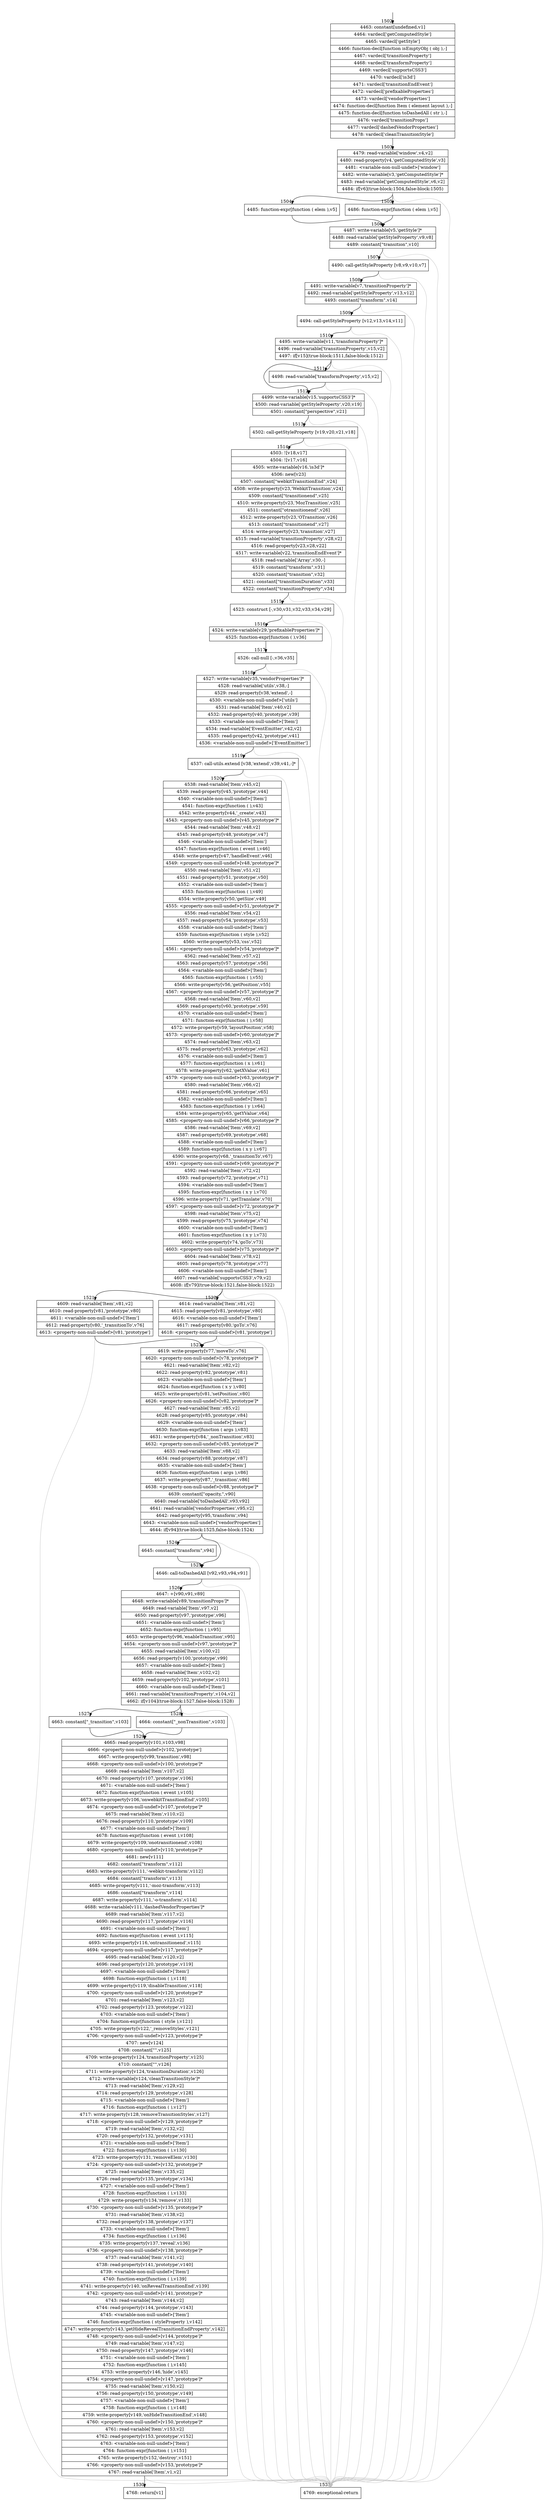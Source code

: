 digraph {
rankdir="TD"
BB_entry100[shape=none,label=""];
BB_entry100 -> BB1502 [tailport=s, headport=n, headlabel="    1502"]
BB1502 [shape=record label="{4463: constant[undefined,v1]|4464: vardecl['getComputedStyle']|4465: vardecl['getStyle']|4466: function-decl[function isEmptyObj ( obj ),-]|4467: vardecl['transitionProperty']|4468: vardecl['transformProperty']|4469: vardecl['supportsCSS3']|4470: vardecl['is3d']|4471: vardecl['transitionEndEvent']|4472: vardecl['prefixableProperties']|4473: vardecl['vendorProperties']|4474: function-decl[function Item ( element layout ),-]|4475: function-decl[function toDashedAll ( str ),-]|4476: vardecl['transitionProps']|4477: vardecl['dashedVendorProperties']|4478: vardecl['cleanTransitionStyle']}" ] 
BB1502 -> BB1503 [tailport=s, headport=n, headlabel="      1503"]
BB1503 [shape=record label="{4479: read-variable['window',v4,v2]|4480: read-property[v4,'getComputedStyle',v3]|4481: \<variable-non-null-undef\>['window']|4482: write-variable[v3,'getComputedStyle']*|4483: read-variable['getComputedStyle',v6,v2]|4484: if[v6](true-block:1504,false-block:1505)}" ] 
BB1503 -> BB1504 [tailport=s, headport=n, headlabel="      1504"]
BB1503 -> BB1505 [tailport=s, headport=n, headlabel="      1505"]
BB1503 -> BB1531 [tailport=s, headport=n, color=gray, headlabel="      1531"]
BB1504 [shape=record label="{4485: function-expr[function ( elem ),v5]}" ] 
BB1504 -> BB1506 [tailport=s, headport=n, headlabel="      1506"]
BB1505 [shape=record label="{4486: function-expr[function ( elem ),v5]}" ] 
BB1505 -> BB1506 [tailport=s, headport=n]
BB1506 [shape=record label="{4487: write-variable[v5,'getStyle']*|4488: read-variable['getStyleProperty',v9,v8]|4489: constant[\"transition\",v10]}" ] 
BB1506 -> BB1507 [tailport=s, headport=n, headlabel="      1507"]
BB1506 -> BB1531 [tailport=s, headport=n, color=gray]
BB1507 [shape=record label="{4490: call-getStyleProperty [v8,v9,v10,v7]}" ] 
BB1507 -> BB1508 [tailport=s, headport=n, headlabel="      1508"]
BB1507 -> BB1531 [tailport=s, headport=n, color=gray]
BB1508 [shape=record label="{4491: write-variable[v7,'transitionProperty']*|4492: read-variable['getStyleProperty',v13,v12]|4493: constant[\"transform\",v14]}" ] 
BB1508 -> BB1509 [tailport=s, headport=n, headlabel="      1509"]
BB1508 -> BB1531 [tailport=s, headport=n, color=gray]
BB1509 [shape=record label="{4494: call-getStyleProperty [v12,v13,v14,v11]}" ] 
BB1509 -> BB1510 [tailport=s, headport=n, headlabel="      1510"]
BB1509 -> BB1531 [tailport=s, headport=n, color=gray]
BB1510 [shape=record label="{4495: write-variable[v11,'transformProperty']*|4496: read-variable['transitionProperty',v15,v2]|4497: if[v15](true-block:1511,false-block:1512)}" ] 
BB1510 -> BB1512 [tailport=s, headport=n, headlabel="      1512"]
BB1510 -> BB1511 [tailport=s, headport=n, headlabel="      1511"]
BB1510 -> BB1531 [tailport=s, headport=n, color=gray]
BB1511 [shape=record label="{4498: read-variable['transformProperty',v15,v2]}" ] 
BB1511 -> BB1512 [tailport=s, headport=n]
BB1511 -> BB1531 [tailport=s, headport=n, color=gray]
BB1512 [shape=record label="{4499: write-variable[v15,'supportsCSS3']*|4500: read-variable['getStyleProperty',v20,v19]|4501: constant[\"perspective\",v21]}" ] 
BB1512 -> BB1513 [tailport=s, headport=n, headlabel="      1513"]
BB1512 -> BB1531 [tailport=s, headport=n, color=gray]
BB1513 [shape=record label="{4502: call-getStyleProperty [v19,v20,v21,v18]}" ] 
BB1513 -> BB1514 [tailport=s, headport=n, headlabel="      1514"]
BB1513 -> BB1531 [tailport=s, headport=n, color=gray]
BB1514 [shape=record label="{4503: ![v18,v17]|4504: ![v17,v16]|4505: write-variable[v16,'is3d']*|4506: new[v23]|4507: constant[\"webkitTransitionEnd\",v24]|4508: write-property[v23,'WebkitTransition',v24]|4509: constant[\"transitionend\",v25]|4510: write-property[v23,'MozTransition',v25]|4511: constant[\"otransitionend\",v26]|4512: write-property[v23,'OTransition',v26]|4513: constant[\"transitionend\",v27]|4514: write-property[v23,'transition',v27]|4515: read-variable['transitionProperty',v28,v2]|4516: read-property[v23,v28,v22]|4517: write-variable[v22,'transitionEndEvent']*|4518: read-variable['Array',v30,-]|4519: constant[\"transform\",v31]|4520: constant[\"transition\",v32]|4521: constant[\"transitionDuration\",v33]|4522: constant[\"transitionProperty\",v34]}" ] 
BB1514 -> BB1515 [tailport=s, headport=n, headlabel="      1515"]
BB1514 -> BB1531 [tailport=s, headport=n, color=gray]
BB1515 [shape=record label="{4523: construct [-,v30,v31,v32,v33,v34,v29]}" ] 
BB1515 -> BB1516 [tailport=s, headport=n, headlabel="      1516"]
BB1515 -> BB1531 [tailport=s, headport=n, color=gray]
BB1516 [shape=record label="{4524: write-variable[v29,'prefixableProperties']*|4525: function-expr[function ( ),v36]}" ] 
BB1516 -> BB1517 [tailport=s, headport=n, headlabel="      1517"]
BB1517 [shape=record label="{4526: call-null [-,v36,v35]}" ] 
BB1517 -> BB1518 [tailport=s, headport=n, headlabel="      1518"]
BB1517 -> BB1531 [tailport=s, headport=n, color=gray]
BB1518 [shape=record label="{4527: write-variable[v35,'vendorProperties']*|4528: read-variable['utils',v38,-]|4529: read-property[v38,'extend',-]|4530: \<variable-non-null-undef\>['utils']|4531: read-variable['Item',v40,v2]|4532: read-property[v40,'prototype',v39]|4533: \<variable-non-null-undef\>['Item']|4534: read-variable['EventEmitter',v42,v2]|4535: read-property[v42,'prototype',v41]|4536: \<variable-non-null-undef\>['EventEmitter']}" ] 
BB1518 -> BB1519 [tailport=s, headport=n, headlabel="      1519"]
BB1518 -> BB1531 [tailport=s, headport=n, color=gray]
BB1519 [shape=record label="{4537: call-utils.extend [v38,'extend',v39,v41,-]*}" ] 
BB1519 -> BB1520 [tailport=s, headport=n, headlabel="      1520"]
BB1519 -> BB1531 [tailport=s, headport=n, color=gray]
BB1520 [shape=record label="{4538: read-variable['Item',v45,v2]|4539: read-property[v45,'prototype',v44]|4540: \<variable-non-null-undef\>['Item']|4541: function-expr[function ( ),v43]|4542: write-property[v44,'_create',v43]|4543: \<property-non-null-undef\>[v45,'prototype']*|4544: read-variable['Item',v48,v2]|4545: read-property[v48,'prototype',v47]|4546: \<variable-non-null-undef\>['Item']|4547: function-expr[function ( event ),v46]|4548: write-property[v47,'handleEvent',v46]|4549: \<property-non-null-undef\>[v48,'prototype']*|4550: read-variable['Item',v51,v2]|4551: read-property[v51,'prototype',v50]|4552: \<variable-non-null-undef\>['Item']|4553: function-expr[function ( ),v49]|4554: write-property[v50,'getSize',v49]|4555: \<property-non-null-undef\>[v51,'prototype']*|4556: read-variable['Item',v54,v2]|4557: read-property[v54,'prototype',v53]|4558: \<variable-non-null-undef\>['Item']|4559: function-expr[function ( style ),v52]|4560: write-property[v53,'css',v52]|4561: \<property-non-null-undef\>[v54,'prototype']*|4562: read-variable['Item',v57,v2]|4563: read-property[v57,'prototype',v56]|4564: \<variable-non-null-undef\>['Item']|4565: function-expr[function ( ),v55]|4566: write-property[v56,'getPosition',v55]|4567: \<property-non-null-undef\>[v57,'prototype']*|4568: read-variable['Item',v60,v2]|4569: read-property[v60,'prototype',v59]|4570: \<variable-non-null-undef\>['Item']|4571: function-expr[function ( ),v58]|4572: write-property[v59,'layoutPosition',v58]|4573: \<property-non-null-undef\>[v60,'prototype']*|4574: read-variable['Item',v63,v2]|4575: read-property[v63,'prototype',v62]|4576: \<variable-non-null-undef\>['Item']|4577: function-expr[function ( x ),v61]|4578: write-property[v62,'getXValue',v61]|4579: \<property-non-null-undef\>[v63,'prototype']*|4580: read-variable['Item',v66,v2]|4581: read-property[v66,'prototype',v65]|4582: \<variable-non-null-undef\>['Item']|4583: function-expr[function ( y ),v64]|4584: write-property[v65,'getYValue',v64]|4585: \<property-non-null-undef\>[v66,'prototype']*|4586: read-variable['Item',v69,v2]|4587: read-property[v69,'prototype',v68]|4588: \<variable-non-null-undef\>['Item']|4589: function-expr[function ( x y ),v67]|4590: write-property[v68,'_transitionTo',v67]|4591: \<property-non-null-undef\>[v69,'prototype']*|4592: read-variable['Item',v72,v2]|4593: read-property[v72,'prototype',v71]|4594: \<variable-non-null-undef\>['Item']|4595: function-expr[function ( x y ),v70]|4596: write-property[v71,'getTranslate',v70]|4597: \<property-non-null-undef\>[v72,'prototype']*|4598: read-variable['Item',v75,v2]|4599: read-property[v75,'prototype',v74]|4600: \<variable-non-null-undef\>['Item']|4601: function-expr[function ( x y ),v73]|4602: write-property[v74,'goTo',v73]|4603: \<property-non-null-undef\>[v75,'prototype']*|4604: read-variable['Item',v78,v2]|4605: read-property[v78,'prototype',v77]|4606: \<variable-non-null-undef\>['Item']|4607: read-variable['supportsCSS3',v79,v2]|4608: if[v79](true-block:1521,false-block:1522)}" ] 
BB1520 -> BB1521 [tailport=s, headport=n, headlabel="      1521"]
BB1520 -> BB1522 [tailport=s, headport=n, headlabel="      1522"]
BB1520 -> BB1531 [tailport=s, headport=n, color=gray]
BB1521 [shape=record label="{4609: read-variable['Item',v81,v2]|4610: read-property[v81,'prototype',v80]|4611: \<variable-non-null-undef\>['Item']|4612: read-property[v80,'_transitionTo',v76]|4613: \<property-non-null-undef\>[v81,'prototype']}" ] 
BB1521 -> BB1523 [tailport=s, headport=n, headlabel="      1523"]
BB1521 -> BB1531 [tailport=s, headport=n, color=gray]
BB1522 [shape=record label="{4614: read-variable['Item',v81,v2]|4615: read-property[v81,'prototype',v80]|4616: \<variable-non-null-undef\>['Item']|4617: read-property[v80,'goTo',v76]|4618: \<property-non-null-undef\>[v81,'prototype']}" ] 
BB1522 -> BB1523 [tailport=s, headport=n]
BB1522 -> BB1531 [tailport=s, headport=n, color=gray]
BB1523 [shape=record label="{4619: write-property[v77,'moveTo',v76]|4620: \<property-non-null-undef\>[v78,'prototype']*|4621: read-variable['Item',v82,v2]|4622: read-property[v82,'prototype',v81]|4623: \<variable-non-null-undef\>['Item']|4624: function-expr[function ( x y ),v80]|4625: write-property[v81,'setPosition',v80]|4626: \<property-non-null-undef\>[v82,'prototype']*|4627: read-variable['Item',v85,v2]|4628: read-property[v85,'prototype',v84]|4629: \<variable-non-null-undef\>['Item']|4630: function-expr[function ( args ),v83]|4631: write-property[v84,'_nonTransition',v83]|4632: \<property-non-null-undef\>[v85,'prototype']*|4633: read-variable['Item',v88,v2]|4634: read-property[v88,'prototype',v87]|4635: \<variable-non-null-undef\>['Item']|4636: function-expr[function ( args ),v86]|4637: write-property[v87,'_transition',v86]|4638: \<property-non-null-undef\>[v88,'prototype']*|4639: constant[\"opacity,\",v90]|4640: read-variable['toDashedAll',v93,v92]|4641: read-variable['vendorProperties',v95,v2]|4642: read-property[v95,'transform',v94]|4643: \<variable-non-null-undef\>['vendorProperties']|4644: if[v94](true-block:1525,false-block:1524)}" ] 
BB1523 -> BB1525 [tailport=s, headport=n, headlabel="      1525"]
BB1523 -> BB1524 [tailport=s, headport=n, headlabel="      1524"]
BB1523 -> BB1531 [tailport=s, headport=n, color=gray]
BB1524 [shape=record label="{4645: constant[\"transform\",v94]}" ] 
BB1524 -> BB1525 [tailport=s, headport=n]
BB1525 [shape=record label="{4646: call-toDashedAll [v92,v93,v94,v91]}" ] 
BB1525 -> BB1526 [tailport=s, headport=n, headlabel="      1526"]
BB1525 -> BB1531 [tailport=s, headport=n, color=gray]
BB1526 [shape=record label="{4647: +[v90,v91,v89]|4648: write-variable[v89,'transitionProps']*|4649: read-variable['Item',v97,v2]|4650: read-property[v97,'prototype',v96]|4651: \<variable-non-null-undef\>['Item']|4652: function-expr[function ( ),v95]|4653: write-property[v96,'enableTransition',v95]|4654: \<property-non-null-undef\>[v97,'prototype']*|4655: read-variable['Item',v100,v2]|4656: read-property[v100,'prototype',v99]|4657: \<variable-non-null-undef\>['Item']|4658: read-variable['Item',v102,v2]|4659: read-property[v102,'prototype',v101]|4660: \<variable-non-null-undef\>['Item']|4661: read-variable['transitionProperty',v104,v2]|4662: if[v104](true-block:1527,false-block:1528)}" ] 
BB1526 -> BB1527 [tailport=s, headport=n, headlabel="      1527"]
BB1526 -> BB1528 [tailport=s, headport=n, headlabel="      1528"]
BB1526 -> BB1531 [tailport=s, headport=n, color=gray]
BB1527 [shape=record label="{4663: constant[\"_transition\",v103]}" ] 
BB1527 -> BB1529 [tailport=s, headport=n, headlabel="      1529"]
BB1528 [shape=record label="{4664: constant[\"_nonTransition\",v103]}" ] 
BB1528 -> BB1529 [tailport=s, headport=n]
BB1529 [shape=record label="{4665: read-property[v101,v103,v98]|4666: \<property-non-null-undef\>[v102,'prototype']|4667: write-property[v99,'transition',v98]|4668: \<property-non-null-undef\>[v100,'prototype']*|4669: read-variable['Item',v107,v2]|4670: read-property[v107,'prototype',v106]|4671: \<variable-non-null-undef\>['Item']|4672: function-expr[function ( event ),v105]|4673: write-property[v106,'onwebkitTransitionEnd',v105]|4674: \<property-non-null-undef\>[v107,'prototype']*|4675: read-variable['Item',v110,v2]|4676: read-property[v110,'prototype',v109]|4677: \<variable-non-null-undef\>['Item']|4678: function-expr[function ( event ),v108]|4679: write-property[v109,'onotransitionend',v108]|4680: \<property-non-null-undef\>[v110,'prototype']*|4681: new[v111]|4682: constant[\"transform\",v112]|4683: write-property[v111,'-webkit-transform',v112]|4684: constant[\"transform\",v113]|4685: write-property[v111,'-moz-transform',v113]|4686: constant[\"transform\",v114]|4687: write-property[v111,'-o-transform',v114]|4688: write-variable[v111,'dashedVendorProperties']*|4689: read-variable['Item',v117,v2]|4690: read-property[v117,'prototype',v116]|4691: \<variable-non-null-undef\>['Item']|4692: function-expr[function ( event ),v115]|4693: write-property[v116,'ontransitionend',v115]|4694: \<property-non-null-undef\>[v117,'prototype']*|4695: read-variable['Item',v120,v2]|4696: read-property[v120,'prototype',v119]|4697: \<variable-non-null-undef\>['Item']|4698: function-expr[function ( ),v118]|4699: write-property[v119,'disableTransition',v118]|4700: \<property-non-null-undef\>[v120,'prototype']*|4701: read-variable['Item',v123,v2]|4702: read-property[v123,'prototype',v122]|4703: \<variable-non-null-undef\>['Item']|4704: function-expr[function ( style ),v121]|4705: write-property[v122,'_removeStyles',v121]|4706: \<property-non-null-undef\>[v123,'prototype']*|4707: new[v124]|4708: constant[\"\",v125]|4709: write-property[v124,'transitionProperty',v125]|4710: constant[\"\",v126]|4711: write-property[v124,'transitionDuration',v126]|4712: write-variable[v124,'cleanTransitionStyle']*|4713: read-variable['Item',v129,v2]|4714: read-property[v129,'prototype',v128]|4715: \<variable-non-null-undef\>['Item']|4716: function-expr[function ( ),v127]|4717: write-property[v128,'removeTransitionStyles',v127]|4718: \<property-non-null-undef\>[v129,'prototype']*|4719: read-variable['Item',v132,v2]|4720: read-property[v132,'prototype',v131]|4721: \<variable-non-null-undef\>['Item']|4722: function-expr[function ( ),v130]|4723: write-property[v131,'removeElem',v130]|4724: \<property-non-null-undef\>[v132,'prototype']*|4725: read-variable['Item',v135,v2]|4726: read-property[v135,'prototype',v134]|4727: \<variable-non-null-undef\>['Item']|4728: function-expr[function ( ),v133]|4729: write-property[v134,'remove',v133]|4730: \<property-non-null-undef\>[v135,'prototype']*|4731: read-variable['Item',v138,v2]|4732: read-property[v138,'prototype',v137]|4733: \<variable-non-null-undef\>['Item']|4734: function-expr[function ( ),v136]|4735: write-property[v137,'reveal',v136]|4736: \<property-non-null-undef\>[v138,'prototype']*|4737: read-variable['Item',v141,v2]|4738: read-property[v141,'prototype',v140]|4739: \<variable-non-null-undef\>['Item']|4740: function-expr[function ( ),v139]|4741: write-property[v140,'onRevealTransitionEnd',v139]|4742: \<property-non-null-undef\>[v141,'prototype']*|4743: read-variable['Item',v144,v2]|4744: read-property[v144,'prototype',v143]|4745: \<variable-non-null-undef\>['Item']|4746: function-expr[function ( styleProperty ),v142]|4747: write-property[v143,'getHideRevealTransitionEndProperty',v142]|4748: \<property-non-null-undef\>[v144,'prototype']*|4749: read-variable['Item',v147,v2]|4750: read-property[v147,'prototype',v146]|4751: \<variable-non-null-undef\>['Item']|4752: function-expr[function ( ),v145]|4753: write-property[v146,'hide',v145]|4754: \<property-non-null-undef\>[v147,'prototype']*|4755: read-variable['Item',v150,v2]|4756: read-property[v150,'prototype',v149]|4757: \<variable-non-null-undef\>['Item']|4758: function-expr[function ( ),v148]|4759: write-property[v149,'onHideTransitionEnd',v148]|4760: \<property-non-null-undef\>[v150,'prototype']*|4761: read-variable['Item',v153,v2]|4762: read-property[v153,'prototype',v152]|4763: \<variable-non-null-undef\>['Item']|4764: function-expr[function ( ),v151]|4765: write-property[v152,'destroy',v151]|4766: \<property-non-null-undef\>[v153,'prototype']*|4767: read-variable['Item',v1,v2]}" ] 
BB1529 -> BB1530 [tailport=s, headport=n, headlabel="      1530"]
BB1529 -> BB1531 [tailport=s, headport=n, color=gray]
BB1530 [shape=record label="{4768: return[v1]}" ] 
BB1531 [shape=record label="{4769: exceptional-return}" ] 
//#$~ 2057
}
